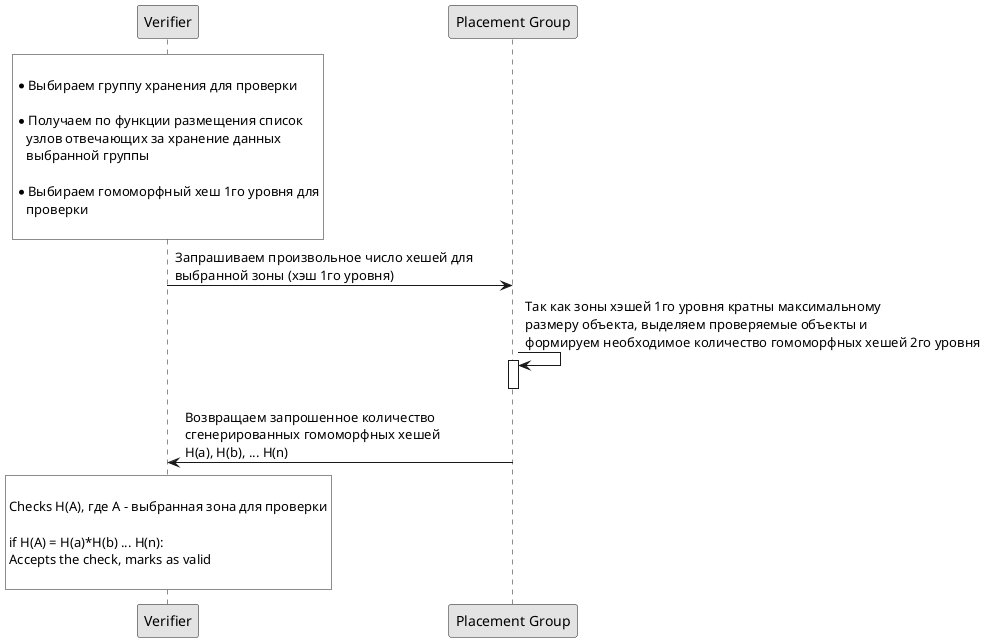 @startuml

skinparam monochrome true
skinparam shadowing false
skinparam ParticipantPadding 120



rnote over Verifier #FFFFFF

 * Выбираем группу хранения для проверки

 * Получаем по функции размещения список 
    узлов отвечающих за хранение данных 
    выбранной группы

 * Выбираем гомоморфный хеш 1го уровня для 
    проверки
 
endrnote

Verifier-> "Placement Group" : Запрашиваем произвольное число хешей для \nвыбранной зоны (хэш 1го уровня)


"Placement Group" -> "Placement Group" : Так как зоны хэшей 1го уровня кратны максимальному \nразмеру объекта, выделяем проверяемые объекты и \nформируем необходимое количество гомоморфных хешей 2го уровня 
activate "Placement Group"
deactivate "Placement Group"


Verifier<- "Placement Group" : Возвращаем запрошенное количество \nсгенерированных гомоморфных хешей \nH(a), H(b), ... H(n)

rnote over Verifier #FFFFFF

Checks H(A), где A - выбранная зона для проверки

if H(A) = H(a)*H(b) ... H(n):
Accepts the check, marks as valid

endrnote



@enduml